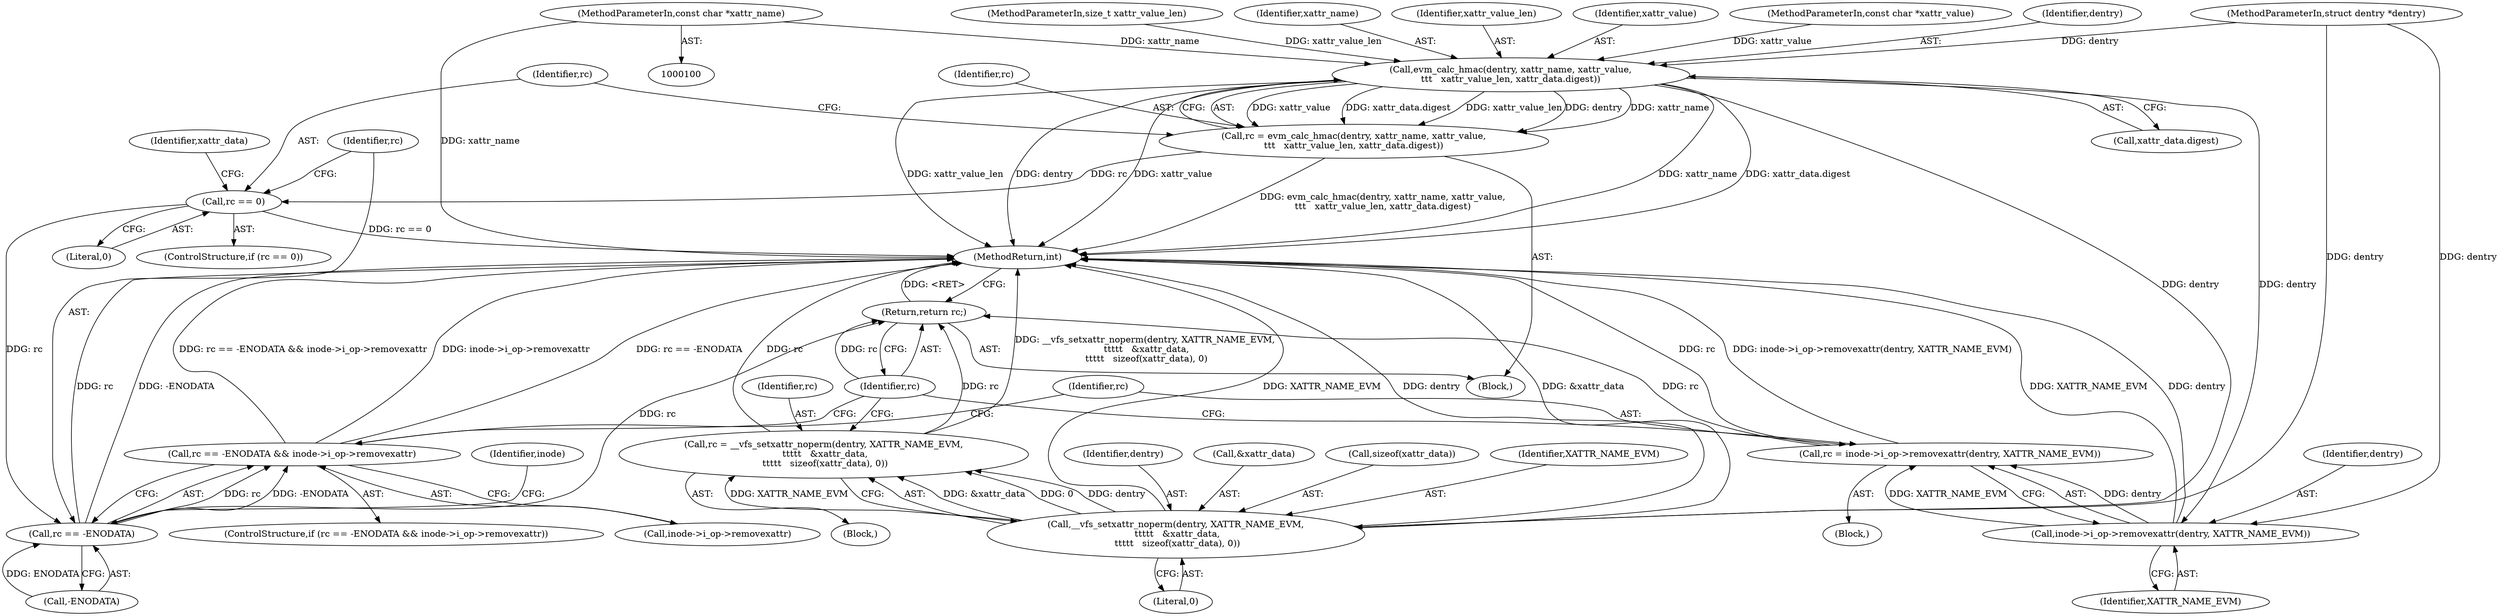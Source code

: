 digraph "0_linux_a67adb997419fb53540d4a4f79c6471c60bc69b6@pointer" {
"1000102" [label="(MethodParameterIn,const char *xattr_name)"];
"1000119" [label="(Call,evm_calc_hmac(dentry, xattr_name, xattr_value,\n\t\t\t   xattr_value_len, xattr_data.digest))"];
"1000117" [label="(Call,rc = evm_calc_hmac(dentry, xattr_name, xattr_value,\n\t\t\t   xattr_value_len, xattr_data.digest))"];
"1000128" [label="(Call,rc == 0)"];
"1000150" [label="(Call,rc == -ENODATA)"];
"1000149" [label="(Call,rc == -ENODATA && inode->i_op->removexattr)"];
"1000165" [label="(Return,return rc;)"];
"1000139" [label="(Call,__vfs_setxattr_noperm(dentry, XATTR_NAME_EVM,\n \t\t\t\t\t   &xattr_data,\n \t\t\t\t\t   sizeof(xattr_data), 0))"];
"1000137" [label="(Call,rc = __vfs_setxattr_noperm(dentry, XATTR_NAME_EVM,\n \t\t\t\t\t   &xattr_data,\n \t\t\t\t\t   sizeof(xattr_data), 0))"];
"1000162" [label="(Call,inode->i_op->removexattr(dentry, XATTR_NAME_EVM))"];
"1000160" [label="(Call,rc = inode->i_op->removexattr(dentry, XATTR_NAME_EVM))"];
"1000105" [label="(Block,)"];
"1000123" [label="(Identifier,xattr_value_len)"];
"1000130" [label="(Literal,0)"];
"1000146" [label="(Literal,0)"];
"1000131" [label="(Block,)"];
"1000140" [label="(Identifier,dentry)"];
"1000165" [label="(Return,return rc;)"];
"1000142" [label="(Call,&xattr_data)"];
"1000119" [label="(Call,evm_calc_hmac(dentry, xattr_name, xattr_value,\n\t\t\t   xattr_value_len, xattr_data.digest))"];
"1000161" [label="(Identifier,rc)"];
"1000137" [label="(Call,rc = __vfs_setxattr_noperm(dentry, XATTR_NAME_EVM,\n \t\t\t\t\t   &xattr_data,\n \t\t\t\t\t   sizeof(xattr_data), 0))"];
"1000160" [label="(Call,rc = inode->i_op->removexattr(dentry, XATTR_NAME_EVM))"];
"1000150" [label="(Call,rc == -ENODATA)"];
"1000122" [label="(Identifier,xattr_value)"];
"1000164" [label="(Identifier,XATTR_NAME_EVM)"];
"1000163" [label="(Identifier,dentry)"];
"1000144" [label="(Call,sizeof(xattr_data))"];
"1000162" [label="(Call,inode->i_op->removexattr(dentry, XATTR_NAME_EVM))"];
"1000124" [label="(Call,xattr_data.digest)"];
"1000152" [label="(Call,-ENODATA)"];
"1000166" [label="(Identifier,rc)"];
"1000134" [label="(Identifier,xattr_data)"];
"1000127" [label="(ControlStructure,if (rc == 0))"];
"1000167" [label="(MethodReturn,int)"];
"1000148" [label="(ControlStructure,if (rc == -ENODATA && inode->i_op->removexattr))"];
"1000159" [label="(Block,)"];
"1000138" [label="(Identifier,rc)"];
"1000117" [label="(Call,rc = evm_calc_hmac(dentry, xattr_name, xattr_value,\n\t\t\t   xattr_value_len, xattr_data.digest))"];
"1000128" [label="(Call,rc == 0)"];
"1000139" [label="(Call,__vfs_setxattr_noperm(dentry, XATTR_NAME_EVM,\n \t\t\t\t\t   &xattr_data,\n \t\t\t\t\t   sizeof(xattr_data), 0))"];
"1000103" [label="(MethodParameterIn,const char *xattr_value)"];
"1000120" [label="(Identifier,dentry)"];
"1000101" [label="(MethodParameterIn,struct dentry *dentry)"];
"1000156" [label="(Identifier,inode)"];
"1000149" [label="(Call,rc == -ENODATA && inode->i_op->removexattr)"];
"1000151" [label="(Identifier,rc)"];
"1000141" [label="(Identifier,XATTR_NAME_EVM)"];
"1000129" [label="(Identifier,rc)"];
"1000104" [label="(MethodParameterIn,size_t xattr_value_len)"];
"1000154" [label="(Call,inode->i_op->removexattr)"];
"1000118" [label="(Identifier,rc)"];
"1000121" [label="(Identifier,xattr_name)"];
"1000102" [label="(MethodParameterIn,const char *xattr_name)"];
"1000102" -> "1000100"  [label="AST: "];
"1000102" -> "1000167"  [label="DDG: xattr_name"];
"1000102" -> "1000119"  [label="DDG: xattr_name"];
"1000119" -> "1000117"  [label="AST: "];
"1000119" -> "1000124"  [label="CFG: "];
"1000120" -> "1000119"  [label="AST: "];
"1000121" -> "1000119"  [label="AST: "];
"1000122" -> "1000119"  [label="AST: "];
"1000123" -> "1000119"  [label="AST: "];
"1000124" -> "1000119"  [label="AST: "];
"1000117" -> "1000119"  [label="CFG: "];
"1000119" -> "1000167"  [label="DDG: xattr_name"];
"1000119" -> "1000167"  [label="DDG: xattr_data.digest"];
"1000119" -> "1000167"  [label="DDG: xattr_value_len"];
"1000119" -> "1000167"  [label="DDG: dentry"];
"1000119" -> "1000167"  [label="DDG: xattr_value"];
"1000119" -> "1000117"  [label="DDG: xattr_value"];
"1000119" -> "1000117"  [label="DDG: xattr_data.digest"];
"1000119" -> "1000117"  [label="DDG: xattr_value_len"];
"1000119" -> "1000117"  [label="DDG: dentry"];
"1000119" -> "1000117"  [label="DDG: xattr_name"];
"1000101" -> "1000119"  [label="DDG: dentry"];
"1000103" -> "1000119"  [label="DDG: xattr_value"];
"1000104" -> "1000119"  [label="DDG: xattr_value_len"];
"1000119" -> "1000139"  [label="DDG: dentry"];
"1000119" -> "1000162"  [label="DDG: dentry"];
"1000117" -> "1000105"  [label="AST: "];
"1000118" -> "1000117"  [label="AST: "];
"1000129" -> "1000117"  [label="CFG: "];
"1000117" -> "1000167"  [label="DDG: evm_calc_hmac(dentry, xattr_name, xattr_value,\n\t\t\t   xattr_value_len, xattr_data.digest)"];
"1000117" -> "1000128"  [label="DDG: rc"];
"1000128" -> "1000127"  [label="AST: "];
"1000128" -> "1000130"  [label="CFG: "];
"1000129" -> "1000128"  [label="AST: "];
"1000130" -> "1000128"  [label="AST: "];
"1000134" -> "1000128"  [label="CFG: "];
"1000151" -> "1000128"  [label="CFG: "];
"1000128" -> "1000167"  [label="DDG: rc == 0"];
"1000128" -> "1000150"  [label="DDG: rc"];
"1000150" -> "1000149"  [label="AST: "];
"1000150" -> "1000152"  [label="CFG: "];
"1000151" -> "1000150"  [label="AST: "];
"1000152" -> "1000150"  [label="AST: "];
"1000156" -> "1000150"  [label="CFG: "];
"1000149" -> "1000150"  [label="CFG: "];
"1000150" -> "1000167"  [label="DDG: rc"];
"1000150" -> "1000167"  [label="DDG: -ENODATA"];
"1000150" -> "1000149"  [label="DDG: rc"];
"1000150" -> "1000149"  [label="DDG: -ENODATA"];
"1000152" -> "1000150"  [label="DDG: ENODATA"];
"1000150" -> "1000165"  [label="DDG: rc"];
"1000149" -> "1000148"  [label="AST: "];
"1000149" -> "1000154"  [label="CFG: "];
"1000154" -> "1000149"  [label="AST: "];
"1000161" -> "1000149"  [label="CFG: "];
"1000166" -> "1000149"  [label="CFG: "];
"1000149" -> "1000167"  [label="DDG: rc == -ENODATA && inode->i_op->removexattr"];
"1000149" -> "1000167"  [label="DDG: inode->i_op->removexattr"];
"1000149" -> "1000167"  [label="DDG: rc == -ENODATA"];
"1000165" -> "1000105"  [label="AST: "];
"1000165" -> "1000166"  [label="CFG: "];
"1000166" -> "1000165"  [label="AST: "];
"1000167" -> "1000165"  [label="CFG: "];
"1000165" -> "1000167"  [label="DDG: <RET>"];
"1000166" -> "1000165"  [label="DDG: rc"];
"1000137" -> "1000165"  [label="DDG: rc"];
"1000160" -> "1000165"  [label="DDG: rc"];
"1000139" -> "1000137"  [label="AST: "];
"1000139" -> "1000146"  [label="CFG: "];
"1000140" -> "1000139"  [label="AST: "];
"1000141" -> "1000139"  [label="AST: "];
"1000142" -> "1000139"  [label="AST: "];
"1000144" -> "1000139"  [label="AST: "];
"1000146" -> "1000139"  [label="AST: "];
"1000137" -> "1000139"  [label="CFG: "];
"1000139" -> "1000167"  [label="DDG: &xattr_data"];
"1000139" -> "1000167"  [label="DDG: XATTR_NAME_EVM"];
"1000139" -> "1000167"  [label="DDG: dentry"];
"1000139" -> "1000137"  [label="DDG: &xattr_data"];
"1000139" -> "1000137"  [label="DDG: 0"];
"1000139" -> "1000137"  [label="DDG: dentry"];
"1000139" -> "1000137"  [label="DDG: XATTR_NAME_EVM"];
"1000101" -> "1000139"  [label="DDG: dentry"];
"1000137" -> "1000131"  [label="AST: "];
"1000138" -> "1000137"  [label="AST: "];
"1000166" -> "1000137"  [label="CFG: "];
"1000137" -> "1000167"  [label="DDG: __vfs_setxattr_noperm(dentry, XATTR_NAME_EVM,\n \t\t\t\t\t   &xattr_data,\n \t\t\t\t\t   sizeof(xattr_data), 0)"];
"1000137" -> "1000167"  [label="DDG: rc"];
"1000162" -> "1000160"  [label="AST: "];
"1000162" -> "1000164"  [label="CFG: "];
"1000163" -> "1000162"  [label="AST: "];
"1000164" -> "1000162"  [label="AST: "];
"1000160" -> "1000162"  [label="CFG: "];
"1000162" -> "1000167"  [label="DDG: XATTR_NAME_EVM"];
"1000162" -> "1000167"  [label="DDG: dentry"];
"1000162" -> "1000160"  [label="DDG: dentry"];
"1000162" -> "1000160"  [label="DDG: XATTR_NAME_EVM"];
"1000101" -> "1000162"  [label="DDG: dentry"];
"1000160" -> "1000159"  [label="AST: "];
"1000161" -> "1000160"  [label="AST: "];
"1000166" -> "1000160"  [label="CFG: "];
"1000160" -> "1000167"  [label="DDG: rc"];
"1000160" -> "1000167"  [label="DDG: inode->i_op->removexattr(dentry, XATTR_NAME_EVM)"];
}
